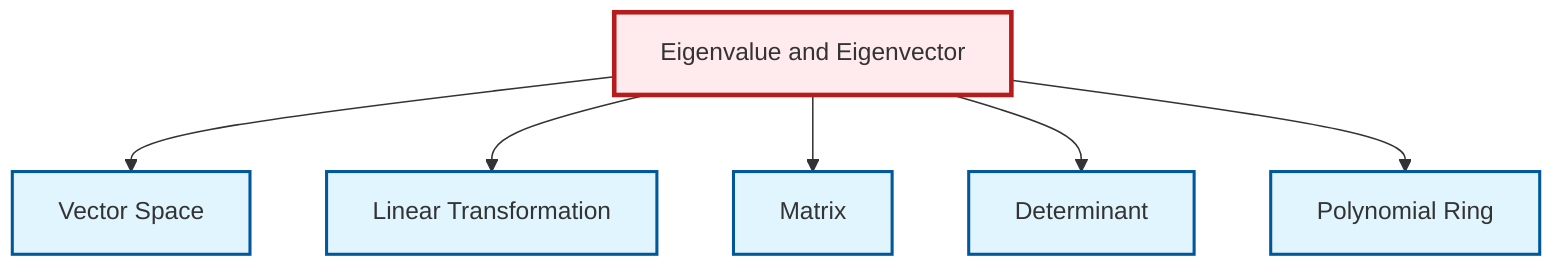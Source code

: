 graph TD
    classDef definition fill:#e1f5fe,stroke:#01579b,stroke-width:2px
    classDef theorem fill:#f3e5f5,stroke:#4a148c,stroke-width:2px
    classDef axiom fill:#fff3e0,stroke:#e65100,stroke-width:2px
    classDef example fill:#e8f5e9,stroke:#1b5e20,stroke-width:2px
    classDef current fill:#ffebee,stroke:#b71c1c,stroke-width:3px
    def-determinant["Determinant"]:::definition
    def-linear-transformation["Linear Transformation"]:::definition
    def-eigenvalue-eigenvector["Eigenvalue and Eigenvector"]:::definition
    def-vector-space["Vector Space"]:::definition
    def-polynomial-ring["Polynomial Ring"]:::definition
    def-matrix["Matrix"]:::definition
    def-eigenvalue-eigenvector --> def-vector-space
    def-eigenvalue-eigenvector --> def-linear-transformation
    def-eigenvalue-eigenvector --> def-matrix
    def-eigenvalue-eigenvector --> def-determinant
    def-eigenvalue-eigenvector --> def-polynomial-ring
    class def-eigenvalue-eigenvector current